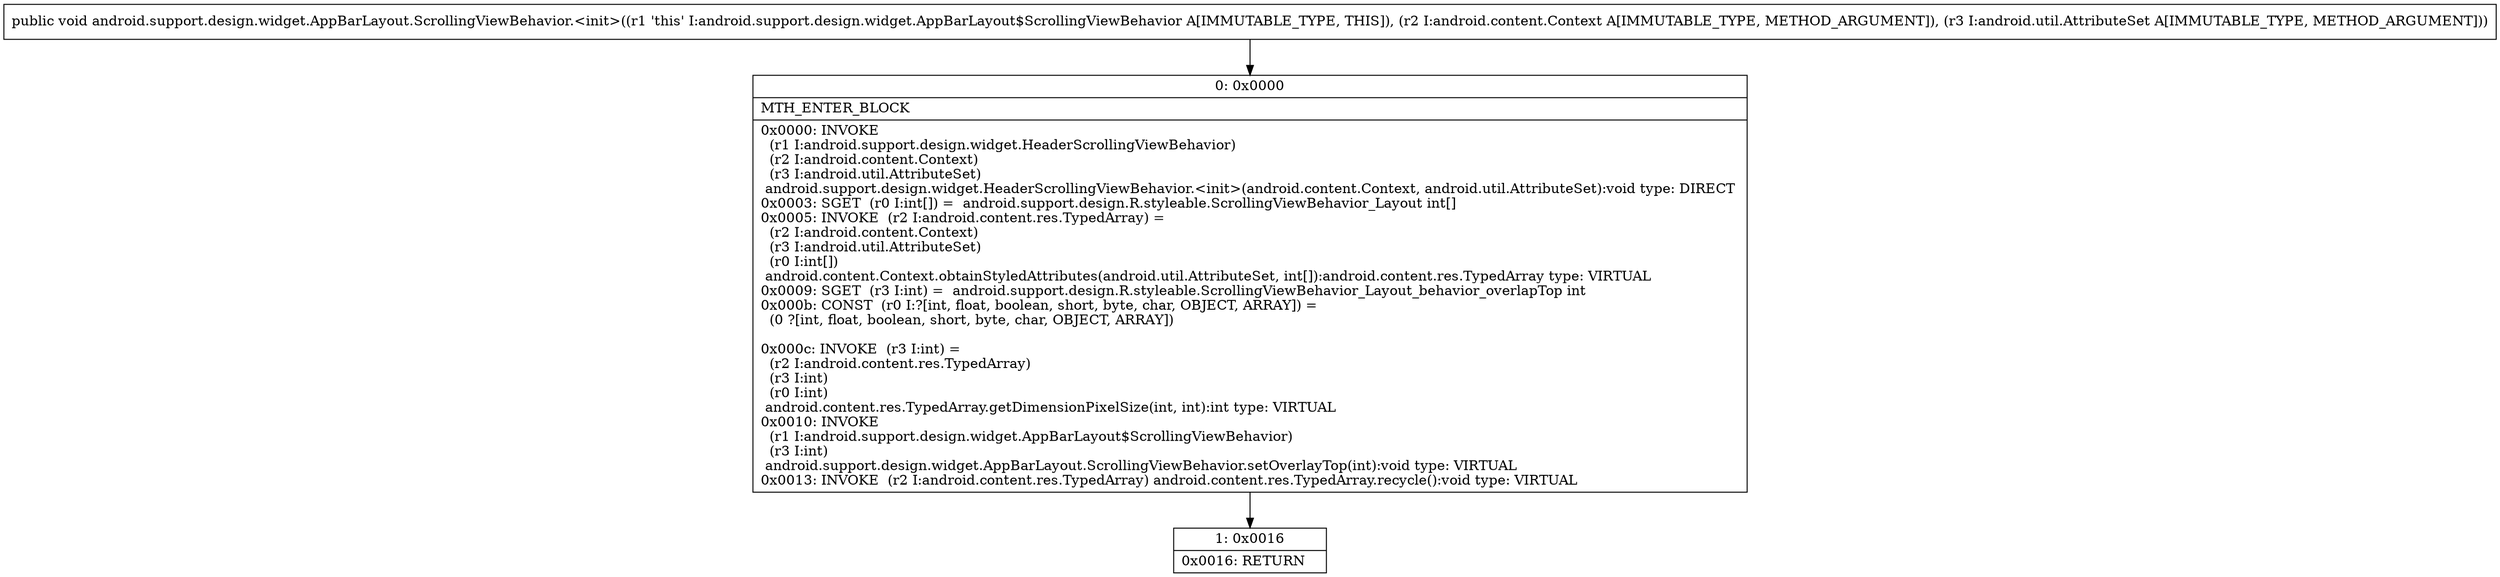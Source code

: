 digraph "CFG forandroid.support.design.widget.AppBarLayout.ScrollingViewBehavior.\<init\>(Landroid\/content\/Context;Landroid\/util\/AttributeSet;)V" {
Node_0 [shape=record,label="{0\:\ 0x0000|MTH_ENTER_BLOCK\l|0x0000: INVOKE  \l  (r1 I:android.support.design.widget.HeaderScrollingViewBehavior)\l  (r2 I:android.content.Context)\l  (r3 I:android.util.AttributeSet)\l android.support.design.widget.HeaderScrollingViewBehavior.\<init\>(android.content.Context, android.util.AttributeSet):void type: DIRECT \l0x0003: SGET  (r0 I:int[]) =  android.support.design.R.styleable.ScrollingViewBehavior_Layout int[] \l0x0005: INVOKE  (r2 I:android.content.res.TypedArray) = \l  (r2 I:android.content.Context)\l  (r3 I:android.util.AttributeSet)\l  (r0 I:int[])\l android.content.Context.obtainStyledAttributes(android.util.AttributeSet, int[]):android.content.res.TypedArray type: VIRTUAL \l0x0009: SGET  (r3 I:int) =  android.support.design.R.styleable.ScrollingViewBehavior_Layout_behavior_overlapTop int \l0x000b: CONST  (r0 I:?[int, float, boolean, short, byte, char, OBJECT, ARRAY]) = \l  (0 ?[int, float, boolean, short, byte, char, OBJECT, ARRAY])\l \l0x000c: INVOKE  (r3 I:int) = \l  (r2 I:android.content.res.TypedArray)\l  (r3 I:int)\l  (r0 I:int)\l android.content.res.TypedArray.getDimensionPixelSize(int, int):int type: VIRTUAL \l0x0010: INVOKE  \l  (r1 I:android.support.design.widget.AppBarLayout$ScrollingViewBehavior)\l  (r3 I:int)\l android.support.design.widget.AppBarLayout.ScrollingViewBehavior.setOverlayTop(int):void type: VIRTUAL \l0x0013: INVOKE  (r2 I:android.content.res.TypedArray) android.content.res.TypedArray.recycle():void type: VIRTUAL \l}"];
Node_1 [shape=record,label="{1\:\ 0x0016|0x0016: RETURN   \l}"];
MethodNode[shape=record,label="{public void android.support.design.widget.AppBarLayout.ScrollingViewBehavior.\<init\>((r1 'this' I:android.support.design.widget.AppBarLayout$ScrollingViewBehavior A[IMMUTABLE_TYPE, THIS]), (r2 I:android.content.Context A[IMMUTABLE_TYPE, METHOD_ARGUMENT]), (r3 I:android.util.AttributeSet A[IMMUTABLE_TYPE, METHOD_ARGUMENT])) }"];
MethodNode -> Node_0;
Node_0 -> Node_1;
}


